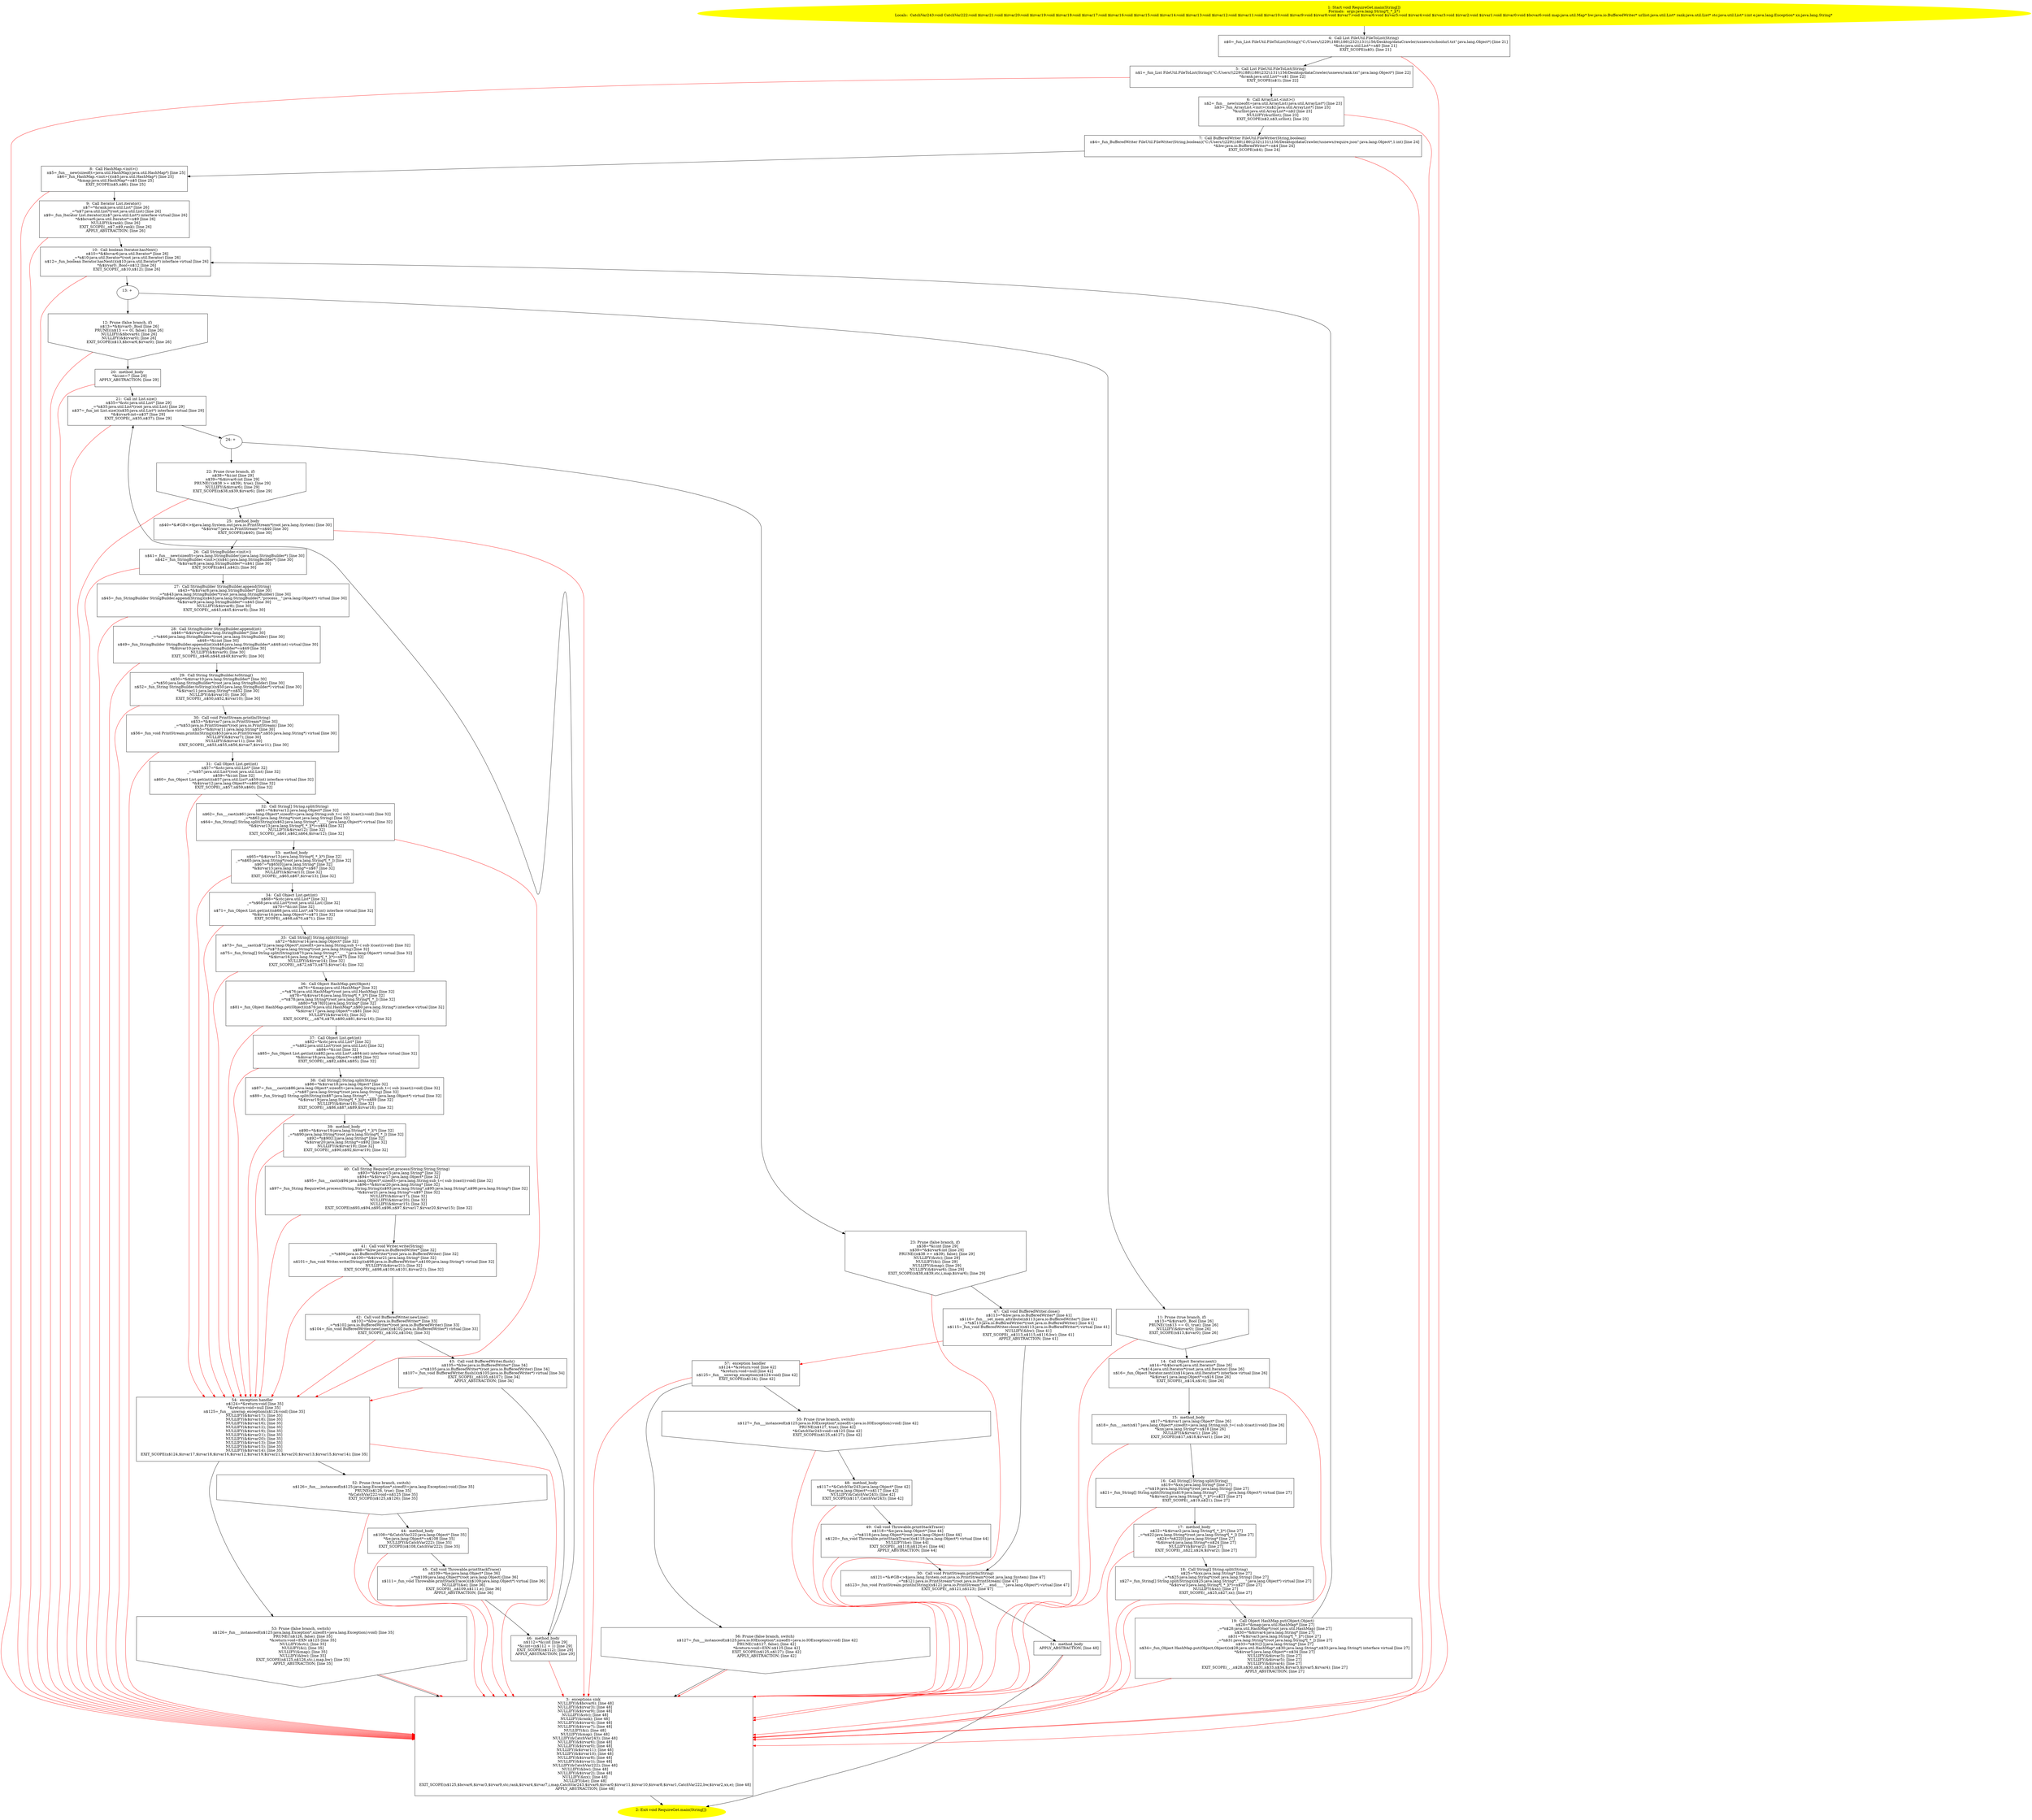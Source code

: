 /* @generated */
digraph cfg {
"com.dulishuo.usnews.RequireGet.main(java.lang.String[]):void.b03a82e161d31215aa3455e57234eed6_1" [label="1: Start void RequireGet.main(String[])\nFormals:  args:java.lang.String*[_*_](*)\nLocals:  CatchVar243:void CatchVar222:void $irvar21:void $irvar20:void $irvar19:void $irvar18:void $irvar17:void $irvar16:void $irvar15:void $irvar14:void $irvar13:void $irvar12:void $irvar11:void $irvar10:void $irvar9:void $irvar8:void $irvar7:void $irvar6:void $irvar5:void $irvar4:void $irvar3:void $irvar2:void $irvar1:void $irvar0:void $bcvar6:void map:java.util.Map* bw:java.io.BufferedWriter* urllist:java.util.List* rank:java.util.List* stc:java.util.List* i:int e:java.lang.Exception* xx:java.lang.String* \n  " color=yellow style=filled]
	

	 "com.dulishuo.usnews.RequireGet.main(java.lang.String[]):void.b03a82e161d31215aa3455e57234eed6_1" -> "com.dulishuo.usnews.RequireGet.main(java.lang.String[]):void.b03a82e161d31215aa3455e57234eed6_4" ;
"com.dulishuo.usnews.RequireGet.main(java.lang.String[]):void.b03a82e161d31215aa3455e57234eed6_2" [label="2: Exit void RequireGet.main(String[]) \n  " color=yellow style=filled]
	

"com.dulishuo.usnews.RequireGet.main(java.lang.String[]):void.b03a82e161d31215aa3455e57234eed6_3" [label="3:  exceptions sink \n   NULLIFY(&$bcvar6); [line 48]\n  NULLIFY(&$irvar3); [line 48]\n  NULLIFY(&$irvar9); [line 48]\n  NULLIFY(&stc); [line 48]\n  NULLIFY(&rank); [line 48]\n  NULLIFY(&$irvar4); [line 48]\n  NULLIFY(&$irvar7); [line 48]\n  NULLIFY(&i); [line 48]\n  NULLIFY(&map); [line 48]\n  NULLIFY(&CatchVar243); [line 48]\n  NULLIFY(&$irvar6); [line 48]\n  NULLIFY(&$irvar0); [line 48]\n  NULLIFY(&$irvar11); [line 48]\n  NULLIFY(&$irvar10); [line 48]\n  NULLIFY(&$irvar8); [line 48]\n  NULLIFY(&$irvar1); [line 48]\n  NULLIFY(&CatchVar222); [line 48]\n  NULLIFY(&bw); [line 48]\n  NULLIFY(&$irvar2); [line 48]\n  NULLIFY(&xx); [line 48]\n  NULLIFY(&e); [line 48]\n  EXIT_SCOPE(n$125,$bcvar6,$irvar3,$irvar9,stc,rank,$irvar4,$irvar7,i,map,CatchVar243,$irvar6,$irvar0,$irvar11,$irvar10,$irvar8,$irvar1,CatchVar222,bw,$irvar2,xx,e); [line 48]\n  APPLY_ABSTRACTION; [line 48]\n " shape="box"]
	

	 "com.dulishuo.usnews.RequireGet.main(java.lang.String[]):void.b03a82e161d31215aa3455e57234eed6_3" -> "com.dulishuo.usnews.RequireGet.main(java.lang.String[]):void.b03a82e161d31215aa3455e57234eed6_2" ;
"com.dulishuo.usnews.RequireGet.main(java.lang.String[]):void.b03a82e161d31215aa3455e57234eed6_4" [label="4:  Call List FileUtil.FileToList(String) \n   n$0=_fun_List FileUtil.FileToList(String)(\"C:/Users/\\\\229\\\\188\\\\186\\\\232\\\\131\\\\156/Desktop/dataCrawler/usnews/schoolurl.txt\":java.lang.Object*) [line 21]\n  *&stc:java.util.List*=n$0 [line 21]\n  EXIT_SCOPE(n$0); [line 21]\n " shape="box"]
	

	 "com.dulishuo.usnews.RequireGet.main(java.lang.String[]):void.b03a82e161d31215aa3455e57234eed6_4" -> "com.dulishuo.usnews.RequireGet.main(java.lang.String[]):void.b03a82e161d31215aa3455e57234eed6_5" ;
	 "com.dulishuo.usnews.RequireGet.main(java.lang.String[]):void.b03a82e161d31215aa3455e57234eed6_4" -> "com.dulishuo.usnews.RequireGet.main(java.lang.String[]):void.b03a82e161d31215aa3455e57234eed6_3" [color="red" ];
"com.dulishuo.usnews.RequireGet.main(java.lang.String[]):void.b03a82e161d31215aa3455e57234eed6_5" [label="5:  Call List FileUtil.FileToList(String) \n   n$1=_fun_List FileUtil.FileToList(String)(\"C:/Users/\\\\229\\\\188\\\\186\\\\232\\\\131\\\\156/Desktop/dataCrawler/usnews/rank.txt\":java.lang.Object*) [line 22]\n  *&rank:java.util.List*=n$1 [line 22]\n  EXIT_SCOPE(n$1); [line 22]\n " shape="box"]
	

	 "com.dulishuo.usnews.RequireGet.main(java.lang.String[]):void.b03a82e161d31215aa3455e57234eed6_5" -> "com.dulishuo.usnews.RequireGet.main(java.lang.String[]):void.b03a82e161d31215aa3455e57234eed6_6" ;
	 "com.dulishuo.usnews.RequireGet.main(java.lang.String[]):void.b03a82e161d31215aa3455e57234eed6_5" -> "com.dulishuo.usnews.RequireGet.main(java.lang.String[]):void.b03a82e161d31215aa3455e57234eed6_3" [color="red" ];
"com.dulishuo.usnews.RequireGet.main(java.lang.String[]):void.b03a82e161d31215aa3455e57234eed6_6" [label="6:  Call ArrayList.<init>() \n   n$2=_fun___new(sizeof(t=java.util.ArrayList):java.util.ArrayList*) [line 23]\n  n$3=_fun_ArrayList.<init>()(n$2:java.util.ArrayList*) [line 23]\n  *&urllist:java.util.ArrayList*=n$2 [line 23]\n  NULLIFY(&urllist); [line 23]\n  EXIT_SCOPE(n$2,n$3,urllist); [line 23]\n " shape="box"]
	

	 "com.dulishuo.usnews.RequireGet.main(java.lang.String[]):void.b03a82e161d31215aa3455e57234eed6_6" -> "com.dulishuo.usnews.RequireGet.main(java.lang.String[]):void.b03a82e161d31215aa3455e57234eed6_7" ;
	 "com.dulishuo.usnews.RequireGet.main(java.lang.String[]):void.b03a82e161d31215aa3455e57234eed6_6" -> "com.dulishuo.usnews.RequireGet.main(java.lang.String[]):void.b03a82e161d31215aa3455e57234eed6_3" [color="red" ];
"com.dulishuo.usnews.RequireGet.main(java.lang.String[]):void.b03a82e161d31215aa3455e57234eed6_7" [label="7:  Call BufferedWriter FileUtil.FileWriter(String,boolean) \n   n$4=_fun_BufferedWriter FileUtil.FileWriter(String,boolean)(\"C:/Users/\\\\229\\\\188\\\\186\\\\232\\\\131\\\\156/Desktop/dataCrawler/usnews/require.json\":java.lang.Object*,1:int) [line 24]\n  *&bw:java.io.BufferedWriter*=n$4 [line 24]\n  EXIT_SCOPE(n$4); [line 24]\n " shape="box"]
	

	 "com.dulishuo.usnews.RequireGet.main(java.lang.String[]):void.b03a82e161d31215aa3455e57234eed6_7" -> "com.dulishuo.usnews.RequireGet.main(java.lang.String[]):void.b03a82e161d31215aa3455e57234eed6_8" ;
	 "com.dulishuo.usnews.RequireGet.main(java.lang.String[]):void.b03a82e161d31215aa3455e57234eed6_7" -> "com.dulishuo.usnews.RequireGet.main(java.lang.String[]):void.b03a82e161d31215aa3455e57234eed6_3" [color="red" ];
"com.dulishuo.usnews.RequireGet.main(java.lang.String[]):void.b03a82e161d31215aa3455e57234eed6_8" [label="8:  Call HashMap.<init>() \n   n$5=_fun___new(sizeof(t=java.util.HashMap):java.util.HashMap*) [line 25]\n  n$6=_fun_HashMap.<init>()(n$5:java.util.HashMap*) [line 25]\n  *&map:java.util.HashMap*=n$5 [line 25]\n  EXIT_SCOPE(n$5,n$6); [line 25]\n " shape="box"]
	

	 "com.dulishuo.usnews.RequireGet.main(java.lang.String[]):void.b03a82e161d31215aa3455e57234eed6_8" -> "com.dulishuo.usnews.RequireGet.main(java.lang.String[]):void.b03a82e161d31215aa3455e57234eed6_9" ;
	 "com.dulishuo.usnews.RequireGet.main(java.lang.String[]):void.b03a82e161d31215aa3455e57234eed6_8" -> "com.dulishuo.usnews.RequireGet.main(java.lang.String[]):void.b03a82e161d31215aa3455e57234eed6_3" [color="red" ];
"com.dulishuo.usnews.RequireGet.main(java.lang.String[]):void.b03a82e161d31215aa3455e57234eed6_9" [label="9:  Call Iterator List.iterator() \n   n$7=*&rank:java.util.List* [line 26]\n  _=*n$7:java.util.List*(root java.util.List) [line 26]\n  n$9=_fun_Iterator List.iterator()(n$7:java.util.List*) interface virtual [line 26]\n  *&$bcvar6:java.util.Iterator*=n$9 [line 26]\n  NULLIFY(&rank); [line 26]\n  EXIT_SCOPE(_,n$7,n$9,rank); [line 26]\n  APPLY_ABSTRACTION; [line 26]\n " shape="box"]
	

	 "com.dulishuo.usnews.RequireGet.main(java.lang.String[]):void.b03a82e161d31215aa3455e57234eed6_9" -> "com.dulishuo.usnews.RequireGet.main(java.lang.String[]):void.b03a82e161d31215aa3455e57234eed6_10" ;
	 "com.dulishuo.usnews.RequireGet.main(java.lang.String[]):void.b03a82e161d31215aa3455e57234eed6_9" -> "com.dulishuo.usnews.RequireGet.main(java.lang.String[]):void.b03a82e161d31215aa3455e57234eed6_3" [color="red" ];
"com.dulishuo.usnews.RequireGet.main(java.lang.String[]):void.b03a82e161d31215aa3455e57234eed6_10" [label="10:  Call boolean Iterator.hasNext() \n   n$10=*&$bcvar6:java.util.Iterator* [line 26]\n  _=*n$10:java.util.Iterator*(root java.util.Iterator) [line 26]\n  n$12=_fun_boolean Iterator.hasNext()(n$10:java.util.Iterator*) interface virtual [line 26]\n  *&$irvar0:_Bool=n$12 [line 26]\n  EXIT_SCOPE(_,n$10,n$12); [line 26]\n " shape="box"]
	

	 "com.dulishuo.usnews.RequireGet.main(java.lang.String[]):void.b03a82e161d31215aa3455e57234eed6_10" -> "com.dulishuo.usnews.RequireGet.main(java.lang.String[]):void.b03a82e161d31215aa3455e57234eed6_13" ;
	 "com.dulishuo.usnews.RequireGet.main(java.lang.String[]):void.b03a82e161d31215aa3455e57234eed6_10" -> "com.dulishuo.usnews.RequireGet.main(java.lang.String[]):void.b03a82e161d31215aa3455e57234eed6_3" [color="red" ];
"com.dulishuo.usnews.RequireGet.main(java.lang.String[]):void.b03a82e161d31215aa3455e57234eed6_11" [label="11: Prune (true branch, if) \n   n$13=*&$irvar0:_Bool [line 26]\n  PRUNE(!(n$13 == 0), true); [line 26]\n  NULLIFY(&$irvar0); [line 26]\n  EXIT_SCOPE(n$13,$irvar0); [line 26]\n " shape="invhouse"]
	

	 "com.dulishuo.usnews.RequireGet.main(java.lang.String[]):void.b03a82e161d31215aa3455e57234eed6_11" -> "com.dulishuo.usnews.RequireGet.main(java.lang.String[]):void.b03a82e161d31215aa3455e57234eed6_14" ;
	 "com.dulishuo.usnews.RequireGet.main(java.lang.String[]):void.b03a82e161d31215aa3455e57234eed6_11" -> "com.dulishuo.usnews.RequireGet.main(java.lang.String[]):void.b03a82e161d31215aa3455e57234eed6_3" [color="red" ];
"com.dulishuo.usnews.RequireGet.main(java.lang.String[]):void.b03a82e161d31215aa3455e57234eed6_12" [label="12: Prune (false branch, if) \n   n$13=*&$irvar0:_Bool [line 26]\n  PRUNE((n$13 == 0), false); [line 26]\n  NULLIFY(&$bcvar6); [line 26]\n  NULLIFY(&$irvar0); [line 26]\n  EXIT_SCOPE(n$13,$bcvar6,$irvar0); [line 26]\n " shape="invhouse"]
	

	 "com.dulishuo.usnews.RequireGet.main(java.lang.String[]):void.b03a82e161d31215aa3455e57234eed6_12" -> "com.dulishuo.usnews.RequireGet.main(java.lang.String[]):void.b03a82e161d31215aa3455e57234eed6_20" ;
	 "com.dulishuo.usnews.RequireGet.main(java.lang.String[]):void.b03a82e161d31215aa3455e57234eed6_12" -> "com.dulishuo.usnews.RequireGet.main(java.lang.String[]):void.b03a82e161d31215aa3455e57234eed6_3" [color="red" ];
"com.dulishuo.usnews.RequireGet.main(java.lang.String[]):void.b03a82e161d31215aa3455e57234eed6_13" [label="13: + \n  " ]
	

	 "com.dulishuo.usnews.RequireGet.main(java.lang.String[]):void.b03a82e161d31215aa3455e57234eed6_13" -> "com.dulishuo.usnews.RequireGet.main(java.lang.String[]):void.b03a82e161d31215aa3455e57234eed6_11" ;
	 "com.dulishuo.usnews.RequireGet.main(java.lang.String[]):void.b03a82e161d31215aa3455e57234eed6_13" -> "com.dulishuo.usnews.RequireGet.main(java.lang.String[]):void.b03a82e161d31215aa3455e57234eed6_12" ;
"com.dulishuo.usnews.RequireGet.main(java.lang.String[]):void.b03a82e161d31215aa3455e57234eed6_14" [label="14:  Call Object Iterator.next() \n   n$14=*&$bcvar6:java.util.Iterator* [line 26]\n  _=*n$14:java.util.Iterator*(root java.util.Iterator) [line 26]\n  n$16=_fun_Object Iterator.next()(n$14:java.util.Iterator*) interface virtual [line 26]\n  *&$irvar1:java.lang.Object*=n$16 [line 26]\n  EXIT_SCOPE(_,n$14,n$16); [line 26]\n " shape="box"]
	

	 "com.dulishuo.usnews.RequireGet.main(java.lang.String[]):void.b03a82e161d31215aa3455e57234eed6_14" -> "com.dulishuo.usnews.RequireGet.main(java.lang.String[]):void.b03a82e161d31215aa3455e57234eed6_15" ;
	 "com.dulishuo.usnews.RequireGet.main(java.lang.String[]):void.b03a82e161d31215aa3455e57234eed6_14" -> "com.dulishuo.usnews.RequireGet.main(java.lang.String[]):void.b03a82e161d31215aa3455e57234eed6_3" [color="red" ];
"com.dulishuo.usnews.RequireGet.main(java.lang.String[]):void.b03a82e161d31215aa3455e57234eed6_15" [label="15:  method_body \n   n$17=*&$irvar1:java.lang.Object* [line 26]\n  n$18=_fun___cast(n$17:java.lang.Object*,sizeof(t=java.lang.String;sub_t=( sub )(cast)):void) [line 26]\n  *&xx:java.lang.String*=n$18 [line 26]\n  NULLIFY(&$irvar1); [line 26]\n  EXIT_SCOPE(n$17,n$18,$irvar1); [line 26]\n " shape="box"]
	

	 "com.dulishuo.usnews.RequireGet.main(java.lang.String[]):void.b03a82e161d31215aa3455e57234eed6_15" -> "com.dulishuo.usnews.RequireGet.main(java.lang.String[]):void.b03a82e161d31215aa3455e57234eed6_16" ;
	 "com.dulishuo.usnews.RequireGet.main(java.lang.String[]):void.b03a82e161d31215aa3455e57234eed6_15" -> "com.dulishuo.usnews.RequireGet.main(java.lang.String[]):void.b03a82e161d31215aa3455e57234eed6_3" [color="red" ];
"com.dulishuo.usnews.RequireGet.main(java.lang.String[]):void.b03a82e161d31215aa3455e57234eed6_16" [label="16:  Call String[] String.split(String) \n   n$19=*&xx:java.lang.String* [line 27]\n  _=*n$19:java.lang.String*(root java.lang.String) [line 27]\n  n$21=_fun_String[] String.split(String)(n$19:java.lang.String*,\"____\":java.lang.Object*) virtual [line 27]\n  *&$irvar2:java.lang.String*[_*_](*)=n$21 [line 27]\n  EXIT_SCOPE(_,n$19,n$21); [line 27]\n " shape="box"]
	

	 "com.dulishuo.usnews.RequireGet.main(java.lang.String[]):void.b03a82e161d31215aa3455e57234eed6_16" -> "com.dulishuo.usnews.RequireGet.main(java.lang.String[]):void.b03a82e161d31215aa3455e57234eed6_17" ;
	 "com.dulishuo.usnews.RequireGet.main(java.lang.String[]):void.b03a82e161d31215aa3455e57234eed6_16" -> "com.dulishuo.usnews.RequireGet.main(java.lang.String[]):void.b03a82e161d31215aa3455e57234eed6_3" [color="red" ];
"com.dulishuo.usnews.RequireGet.main(java.lang.String[]):void.b03a82e161d31215aa3455e57234eed6_17" [label="17:  method_body \n   n$22=*&$irvar2:java.lang.String*[_*_](*) [line 27]\n  _=*n$22:java.lang.String*(root java.lang.String*[_*_]) [line 27]\n  n$24=*n$22[0]:java.lang.String* [line 27]\n  *&$irvar4:java.lang.String*=n$24 [line 27]\n  NULLIFY(&$irvar2); [line 27]\n  EXIT_SCOPE(_,n$22,n$24,$irvar2); [line 27]\n " shape="box"]
	

	 "com.dulishuo.usnews.RequireGet.main(java.lang.String[]):void.b03a82e161d31215aa3455e57234eed6_17" -> "com.dulishuo.usnews.RequireGet.main(java.lang.String[]):void.b03a82e161d31215aa3455e57234eed6_18" ;
	 "com.dulishuo.usnews.RequireGet.main(java.lang.String[]):void.b03a82e161d31215aa3455e57234eed6_17" -> "com.dulishuo.usnews.RequireGet.main(java.lang.String[]):void.b03a82e161d31215aa3455e57234eed6_3" [color="red" ];
"com.dulishuo.usnews.RequireGet.main(java.lang.String[]):void.b03a82e161d31215aa3455e57234eed6_18" [label="18:  Call String[] String.split(String) \n   n$25=*&xx:java.lang.String* [line 27]\n  _=*n$25:java.lang.String*(root java.lang.String) [line 27]\n  n$27=_fun_String[] String.split(String)(n$25:java.lang.String*,\"____\":java.lang.Object*) virtual [line 27]\n  *&$irvar3:java.lang.String*[_*_](*)=n$27 [line 27]\n  NULLIFY(&xx); [line 27]\n  EXIT_SCOPE(_,n$25,n$27,xx); [line 27]\n " shape="box"]
	

	 "com.dulishuo.usnews.RequireGet.main(java.lang.String[]):void.b03a82e161d31215aa3455e57234eed6_18" -> "com.dulishuo.usnews.RequireGet.main(java.lang.String[]):void.b03a82e161d31215aa3455e57234eed6_19" ;
	 "com.dulishuo.usnews.RequireGet.main(java.lang.String[]):void.b03a82e161d31215aa3455e57234eed6_18" -> "com.dulishuo.usnews.RequireGet.main(java.lang.String[]):void.b03a82e161d31215aa3455e57234eed6_3" [color="red" ];
"com.dulishuo.usnews.RequireGet.main(java.lang.String[]):void.b03a82e161d31215aa3455e57234eed6_19" [label="19:  Call Object HashMap.put(Object,Object) \n   n$28=*&map:java.util.HashMap* [line 27]\n  _=*n$28:java.util.HashMap*(root java.util.HashMap) [line 27]\n  n$30=*&$irvar4:java.lang.String* [line 27]\n  n$31=*&$irvar3:java.lang.String*[_*_](*) [line 27]\n  _=*n$31:java.lang.String*(root java.lang.String*[_*_]) [line 27]\n  n$33=*n$31[1]:java.lang.String* [line 27]\n  n$34=_fun_Object HashMap.put(Object,Object)(n$28:java.util.HashMap*,n$30:java.lang.String*,n$33:java.lang.String*) interface virtual [line 27]\n  *&$irvar5:java.lang.Object*=n$34 [line 27]\n  NULLIFY(&$irvar3); [line 27]\n  NULLIFY(&$irvar5); [line 27]\n  NULLIFY(&$irvar4); [line 27]\n  EXIT_SCOPE(_,_,n$28,n$30,n$31,n$33,n$34,$irvar3,$irvar5,$irvar4); [line 27]\n  APPLY_ABSTRACTION; [line 27]\n " shape="box"]
	

	 "com.dulishuo.usnews.RequireGet.main(java.lang.String[]):void.b03a82e161d31215aa3455e57234eed6_19" -> "com.dulishuo.usnews.RequireGet.main(java.lang.String[]):void.b03a82e161d31215aa3455e57234eed6_10" ;
	 "com.dulishuo.usnews.RequireGet.main(java.lang.String[]):void.b03a82e161d31215aa3455e57234eed6_19" -> "com.dulishuo.usnews.RequireGet.main(java.lang.String[]):void.b03a82e161d31215aa3455e57234eed6_3" [color="red" ];
"com.dulishuo.usnews.RequireGet.main(java.lang.String[]):void.b03a82e161d31215aa3455e57234eed6_20" [label="20:  method_body \n   *&i:int=7 [line 29]\n  APPLY_ABSTRACTION; [line 29]\n " shape="box"]
	

	 "com.dulishuo.usnews.RequireGet.main(java.lang.String[]):void.b03a82e161d31215aa3455e57234eed6_20" -> "com.dulishuo.usnews.RequireGet.main(java.lang.String[]):void.b03a82e161d31215aa3455e57234eed6_21" ;
	 "com.dulishuo.usnews.RequireGet.main(java.lang.String[]):void.b03a82e161d31215aa3455e57234eed6_20" -> "com.dulishuo.usnews.RequireGet.main(java.lang.String[]):void.b03a82e161d31215aa3455e57234eed6_3" [color="red" ];
"com.dulishuo.usnews.RequireGet.main(java.lang.String[]):void.b03a82e161d31215aa3455e57234eed6_21" [label="21:  Call int List.size() \n   n$35=*&stc:java.util.List* [line 29]\n  _=*n$35:java.util.List*(root java.util.List) [line 29]\n  n$37=_fun_int List.size()(n$35:java.util.List*) interface virtual [line 29]\n  *&$irvar6:int=n$37 [line 29]\n  EXIT_SCOPE(_,n$35,n$37); [line 29]\n " shape="box"]
	

	 "com.dulishuo.usnews.RequireGet.main(java.lang.String[]):void.b03a82e161d31215aa3455e57234eed6_21" -> "com.dulishuo.usnews.RequireGet.main(java.lang.String[]):void.b03a82e161d31215aa3455e57234eed6_24" ;
	 "com.dulishuo.usnews.RequireGet.main(java.lang.String[]):void.b03a82e161d31215aa3455e57234eed6_21" -> "com.dulishuo.usnews.RequireGet.main(java.lang.String[]):void.b03a82e161d31215aa3455e57234eed6_3" [color="red" ];
"com.dulishuo.usnews.RequireGet.main(java.lang.String[]):void.b03a82e161d31215aa3455e57234eed6_22" [label="22: Prune (true branch, if) \n   n$38=*&i:int [line 29]\n  n$39=*&$irvar6:int [line 29]\n  PRUNE(!(n$38 >= n$39), true); [line 29]\n  NULLIFY(&$irvar6); [line 29]\n  EXIT_SCOPE(n$38,n$39,$irvar6); [line 29]\n " shape="invhouse"]
	

	 "com.dulishuo.usnews.RequireGet.main(java.lang.String[]):void.b03a82e161d31215aa3455e57234eed6_22" -> "com.dulishuo.usnews.RequireGet.main(java.lang.String[]):void.b03a82e161d31215aa3455e57234eed6_25" ;
	 "com.dulishuo.usnews.RequireGet.main(java.lang.String[]):void.b03a82e161d31215aa3455e57234eed6_22" -> "com.dulishuo.usnews.RequireGet.main(java.lang.String[]):void.b03a82e161d31215aa3455e57234eed6_3" [color="red" ];
"com.dulishuo.usnews.RequireGet.main(java.lang.String[]):void.b03a82e161d31215aa3455e57234eed6_23" [label="23: Prune (false branch, if) \n   n$38=*&i:int [line 29]\n  n$39=*&$irvar6:int [line 29]\n  PRUNE((n$38 >= n$39), false); [line 29]\n  NULLIFY(&stc); [line 29]\n  NULLIFY(&i); [line 29]\n  NULLIFY(&map); [line 29]\n  NULLIFY(&$irvar6); [line 29]\n  EXIT_SCOPE(n$38,n$39,stc,i,map,$irvar6); [line 29]\n " shape="invhouse"]
	

	 "com.dulishuo.usnews.RequireGet.main(java.lang.String[]):void.b03a82e161d31215aa3455e57234eed6_23" -> "com.dulishuo.usnews.RequireGet.main(java.lang.String[]):void.b03a82e161d31215aa3455e57234eed6_47" ;
	 "com.dulishuo.usnews.RequireGet.main(java.lang.String[]):void.b03a82e161d31215aa3455e57234eed6_23" -> "com.dulishuo.usnews.RequireGet.main(java.lang.String[]):void.b03a82e161d31215aa3455e57234eed6_3" [color="red" ];
"com.dulishuo.usnews.RequireGet.main(java.lang.String[]):void.b03a82e161d31215aa3455e57234eed6_24" [label="24: + \n  " ]
	

	 "com.dulishuo.usnews.RequireGet.main(java.lang.String[]):void.b03a82e161d31215aa3455e57234eed6_24" -> "com.dulishuo.usnews.RequireGet.main(java.lang.String[]):void.b03a82e161d31215aa3455e57234eed6_22" ;
	 "com.dulishuo.usnews.RequireGet.main(java.lang.String[]):void.b03a82e161d31215aa3455e57234eed6_24" -> "com.dulishuo.usnews.RequireGet.main(java.lang.String[]):void.b03a82e161d31215aa3455e57234eed6_23" ;
"com.dulishuo.usnews.RequireGet.main(java.lang.String[]):void.b03a82e161d31215aa3455e57234eed6_25" [label="25:  method_body \n   n$40=*&#GB<>$java.lang.System.out:java.io.PrintStream*(root java.lang.System) [line 30]\n  *&$irvar7:java.io.PrintStream*=n$40 [line 30]\n  EXIT_SCOPE(n$40); [line 30]\n " shape="box"]
	

	 "com.dulishuo.usnews.RequireGet.main(java.lang.String[]):void.b03a82e161d31215aa3455e57234eed6_25" -> "com.dulishuo.usnews.RequireGet.main(java.lang.String[]):void.b03a82e161d31215aa3455e57234eed6_26" ;
	 "com.dulishuo.usnews.RequireGet.main(java.lang.String[]):void.b03a82e161d31215aa3455e57234eed6_25" -> "com.dulishuo.usnews.RequireGet.main(java.lang.String[]):void.b03a82e161d31215aa3455e57234eed6_3" [color="red" ];
"com.dulishuo.usnews.RequireGet.main(java.lang.String[]):void.b03a82e161d31215aa3455e57234eed6_26" [label="26:  Call StringBuilder.<init>() \n   n$41=_fun___new(sizeof(t=java.lang.StringBuilder):java.lang.StringBuilder*) [line 30]\n  n$42=_fun_StringBuilder.<init>()(n$41:java.lang.StringBuilder*) [line 30]\n  *&$irvar8:java.lang.StringBuilder*=n$41 [line 30]\n  EXIT_SCOPE(n$41,n$42); [line 30]\n " shape="box"]
	

	 "com.dulishuo.usnews.RequireGet.main(java.lang.String[]):void.b03a82e161d31215aa3455e57234eed6_26" -> "com.dulishuo.usnews.RequireGet.main(java.lang.String[]):void.b03a82e161d31215aa3455e57234eed6_27" ;
	 "com.dulishuo.usnews.RequireGet.main(java.lang.String[]):void.b03a82e161d31215aa3455e57234eed6_26" -> "com.dulishuo.usnews.RequireGet.main(java.lang.String[]):void.b03a82e161d31215aa3455e57234eed6_3" [color="red" ];
"com.dulishuo.usnews.RequireGet.main(java.lang.String[]):void.b03a82e161d31215aa3455e57234eed6_27" [label="27:  Call StringBuilder StringBuilder.append(String) \n   n$43=*&$irvar8:java.lang.StringBuilder* [line 30]\n  _=*n$43:java.lang.StringBuilder*(root java.lang.StringBuilder) [line 30]\n  n$45=_fun_StringBuilder StringBuilder.append(String)(n$43:java.lang.StringBuilder*,\"process__\":java.lang.Object*) virtual [line 30]\n  *&$irvar9:java.lang.StringBuilder*=n$45 [line 30]\n  NULLIFY(&$irvar8); [line 30]\n  EXIT_SCOPE(_,n$43,n$45,$irvar8); [line 30]\n " shape="box"]
	

	 "com.dulishuo.usnews.RequireGet.main(java.lang.String[]):void.b03a82e161d31215aa3455e57234eed6_27" -> "com.dulishuo.usnews.RequireGet.main(java.lang.String[]):void.b03a82e161d31215aa3455e57234eed6_28" ;
	 "com.dulishuo.usnews.RequireGet.main(java.lang.String[]):void.b03a82e161d31215aa3455e57234eed6_27" -> "com.dulishuo.usnews.RequireGet.main(java.lang.String[]):void.b03a82e161d31215aa3455e57234eed6_3" [color="red" ];
"com.dulishuo.usnews.RequireGet.main(java.lang.String[]):void.b03a82e161d31215aa3455e57234eed6_28" [label="28:  Call StringBuilder StringBuilder.append(int) \n   n$46=*&$irvar9:java.lang.StringBuilder* [line 30]\n  _=*n$46:java.lang.StringBuilder*(root java.lang.StringBuilder) [line 30]\n  n$48=*&i:int [line 30]\n  n$49=_fun_StringBuilder StringBuilder.append(int)(n$46:java.lang.StringBuilder*,n$48:int) virtual [line 30]\n  *&$irvar10:java.lang.StringBuilder*=n$49 [line 30]\n  NULLIFY(&$irvar9); [line 30]\n  EXIT_SCOPE(_,n$46,n$48,n$49,$irvar9); [line 30]\n " shape="box"]
	

	 "com.dulishuo.usnews.RequireGet.main(java.lang.String[]):void.b03a82e161d31215aa3455e57234eed6_28" -> "com.dulishuo.usnews.RequireGet.main(java.lang.String[]):void.b03a82e161d31215aa3455e57234eed6_29" ;
	 "com.dulishuo.usnews.RequireGet.main(java.lang.String[]):void.b03a82e161d31215aa3455e57234eed6_28" -> "com.dulishuo.usnews.RequireGet.main(java.lang.String[]):void.b03a82e161d31215aa3455e57234eed6_3" [color="red" ];
"com.dulishuo.usnews.RequireGet.main(java.lang.String[]):void.b03a82e161d31215aa3455e57234eed6_29" [label="29:  Call String StringBuilder.toString() \n   n$50=*&$irvar10:java.lang.StringBuilder* [line 30]\n  _=*n$50:java.lang.StringBuilder*(root java.lang.StringBuilder) [line 30]\n  n$52=_fun_String StringBuilder.toString()(n$50:java.lang.StringBuilder*) virtual [line 30]\n  *&$irvar11:java.lang.String*=n$52 [line 30]\n  NULLIFY(&$irvar10); [line 30]\n  EXIT_SCOPE(_,n$50,n$52,$irvar10); [line 30]\n " shape="box"]
	

	 "com.dulishuo.usnews.RequireGet.main(java.lang.String[]):void.b03a82e161d31215aa3455e57234eed6_29" -> "com.dulishuo.usnews.RequireGet.main(java.lang.String[]):void.b03a82e161d31215aa3455e57234eed6_30" ;
	 "com.dulishuo.usnews.RequireGet.main(java.lang.String[]):void.b03a82e161d31215aa3455e57234eed6_29" -> "com.dulishuo.usnews.RequireGet.main(java.lang.String[]):void.b03a82e161d31215aa3455e57234eed6_3" [color="red" ];
"com.dulishuo.usnews.RequireGet.main(java.lang.String[]):void.b03a82e161d31215aa3455e57234eed6_30" [label="30:  Call void PrintStream.println(String) \n   n$53=*&$irvar7:java.io.PrintStream* [line 30]\n  _=*n$53:java.io.PrintStream*(root java.io.PrintStream) [line 30]\n  n$55=*&$irvar11:java.lang.String* [line 30]\n  n$56=_fun_void PrintStream.println(String)(n$53:java.io.PrintStream*,n$55:java.lang.String*) virtual [line 30]\n  NULLIFY(&$irvar7); [line 30]\n  NULLIFY(&$irvar11); [line 30]\n  EXIT_SCOPE(_,n$53,n$55,n$56,$irvar7,$irvar11); [line 30]\n " shape="box"]
	

	 "com.dulishuo.usnews.RequireGet.main(java.lang.String[]):void.b03a82e161d31215aa3455e57234eed6_30" -> "com.dulishuo.usnews.RequireGet.main(java.lang.String[]):void.b03a82e161d31215aa3455e57234eed6_31" ;
	 "com.dulishuo.usnews.RequireGet.main(java.lang.String[]):void.b03a82e161d31215aa3455e57234eed6_30" -> "com.dulishuo.usnews.RequireGet.main(java.lang.String[]):void.b03a82e161d31215aa3455e57234eed6_3" [color="red" ];
"com.dulishuo.usnews.RequireGet.main(java.lang.String[]):void.b03a82e161d31215aa3455e57234eed6_31" [label="31:  Call Object List.get(int) \n   n$57=*&stc:java.util.List* [line 32]\n  _=*n$57:java.util.List*(root java.util.List) [line 32]\n  n$59=*&i:int [line 32]\n  n$60=_fun_Object List.get(int)(n$57:java.util.List*,n$59:int) interface virtual [line 32]\n  *&$irvar12:java.lang.Object*=n$60 [line 32]\n  EXIT_SCOPE(_,n$57,n$59,n$60); [line 32]\n " shape="box"]
	

	 "com.dulishuo.usnews.RequireGet.main(java.lang.String[]):void.b03a82e161d31215aa3455e57234eed6_31" -> "com.dulishuo.usnews.RequireGet.main(java.lang.String[]):void.b03a82e161d31215aa3455e57234eed6_32" ;
	 "com.dulishuo.usnews.RequireGet.main(java.lang.String[]):void.b03a82e161d31215aa3455e57234eed6_31" -> "com.dulishuo.usnews.RequireGet.main(java.lang.String[]):void.b03a82e161d31215aa3455e57234eed6_54" [color="red" ];
"com.dulishuo.usnews.RequireGet.main(java.lang.String[]):void.b03a82e161d31215aa3455e57234eed6_32" [label="32:  Call String[] String.split(String) \n   n$61=*&$irvar12:java.lang.Object* [line 32]\n  n$62=_fun___cast(n$61:java.lang.Object*,sizeof(t=java.lang.String;sub_t=( sub )(cast)):void) [line 32]\n  _=*n$62:java.lang.String*(root java.lang.String) [line 32]\n  n$64=_fun_String[] String.split(String)(n$62:java.lang.String*,\"____\":java.lang.Object*) virtual [line 32]\n  *&$irvar13:java.lang.String*[_*_](*)=n$64 [line 32]\n  NULLIFY(&$irvar12); [line 32]\n  EXIT_SCOPE(_,n$61,n$62,n$64,$irvar12); [line 32]\n " shape="box"]
	

	 "com.dulishuo.usnews.RequireGet.main(java.lang.String[]):void.b03a82e161d31215aa3455e57234eed6_32" -> "com.dulishuo.usnews.RequireGet.main(java.lang.String[]):void.b03a82e161d31215aa3455e57234eed6_33" ;
	 "com.dulishuo.usnews.RequireGet.main(java.lang.String[]):void.b03a82e161d31215aa3455e57234eed6_32" -> "com.dulishuo.usnews.RequireGet.main(java.lang.String[]):void.b03a82e161d31215aa3455e57234eed6_54" [color="red" ];
"com.dulishuo.usnews.RequireGet.main(java.lang.String[]):void.b03a82e161d31215aa3455e57234eed6_33" [label="33:  method_body \n   n$65=*&$irvar13:java.lang.String*[_*_](*) [line 32]\n  _=*n$65:java.lang.String*(root java.lang.String*[_*_]) [line 32]\n  n$67=*n$65[0]:java.lang.String* [line 32]\n  *&$irvar15:java.lang.String*=n$67 [line 32]\n  NULLIFY(&$irvar13); [line 32]\n  EXIT_SCOPE(_,n$65,n$67,$irvar13); [line 32]\n " shape="box"]
	

	 "com.dulishuo.usnews.RequireGet.main(java.lang.String[]):void.b03a82e161d31215aa3455e57234eed6_33" -> "com.dulishuo.usnews.RequireGet.main(java.lang.String[]):void.b03a82e161d31215aa3455e57234eed6_34" ;
	 "com.dulishuo.usnews.RequireGet.main(java.lang.String[]):void.b03a82e161d31215aa3455e57234eed6_33" -> "com.dulishuo.usnews.RequireGet.main(java.lang.String[]):void.b03a82e161d31215aa3455e57234eed6_54" [color="red" ];
"com.dulishuo.usnews.RequireGet.main(java.lang.String[]):void.b03a82e161d31215aa3455e57234eed6_34" [label="34:  Call Object List.get(int) \n   n$68=*&stc:java.util.List* [line 32]\n  _=*n$68:java.util.List*(root java.util.List) [line 32]\n  n$70=*&i:int [line 32]\n  n$71=_fun_Object List.get(int)(n$68:java.util.List*,n$70:int) interface virtual [line 32]\n  *&$irvar14:java.lang.Object*=n$71 [line 32]\n  EXIT_SCOPE(_,n$68,n$70,n$71); [line 32]\n " shape="box"]
	

	 "com.dulishuo.usnews.RequireGet.main(java.lang.String[]):void.b03a82e161d31215aa3455e57234eed6_34" -> "com.dulishuo.usnews.RequireGet.main(java.lang.String[]):void.b03a82e161d31215aa3455e57234eed6_35" ;
	 "com.dulishuo.usnews.RequireGet.main(java.lang.String[]):void.b03a82e161d31215aa3455e57234eed6_34" -> "com.dulishuo.usnews.RequireGet.main(java.lang.String[]):void.b03a82e161d31215aa3455e57234eed6_54" [color="red" ];
"com.dulishuo.usnews.RequireGet.main(java.lang.String[]):void.b03a82e161d31215aa3455e57234eed6_35" [label="35:  Call String[] String.split(String) \n   n$72=*&$irvar14:java.lang.Object* [line 32]\n  n$73=_fun___cast(n$72:java.lang.Object*,sizeof(t=java.lang.String;sub_t=( sub )(cast)):void) [line 32]\n  _=*n$73:java.lang.String*(root java.lang.String) [line 32]\n  n$75=_fun_String[] String.split(String)(n$73:java.lang.String*,\"____\":java.lang.Object*) virtual [line 32]\n  *&$irvar16:java.lang.String*[_*_](*)=n$75 [line 32]\n  NULLIFY(&$irvar14); [line 32]\n  EXIT_SCOPE(_,n$72,n$73,n$75,$irvar14); [line 32]\n " shape="box"]
	

	 "com.dulishuo.usnews.RequireGet.main(java.lang.String[]):void.b03a82e161d31215aa3455e57234eed6_35" -> "com.dulishuo.usnews.RequireGet.main(java.lang.String[]):void.b03a82e161d31215aa3455e57234eed6_36" ;
	 "com.dulishuo.usnews.RequireGet.main(java.lang.String[]):void.b03a82e161d31215aa3455e57234eed6_35" -> "com.dulishuo.usnews.RequireGet.main(java.lang.String[]):void.b03a82e161d31215aa3455e57234eed6_54" [color="red" ];
"com.dulishuo.usnews.RequireGet.main(java.lang.String[]):void.b03a82e161d31215aa3455e57234eed6_36" [label="36:  Call Object HashMap.get(Object) \n   n$76=*&map:java.util.HashMap* [line 32]\n  _=*n$76:java.util.HashMap*(root java.util.HashMap) [line 32]\n  n$78=*&$irvar16:java.lang.String*[_*_](*) [line 32]\n  _=*n$78:java.lang.String*(root java.lang.String*[_*_]) [line 32]\n  n$80=*n$78[0]:java.lang.String* [line 32]\n  n$81=_fun_Object HashMap.get(Object)(n$76:java.util.HashMap*,n$80:java.lang.String*) interface virtual [line 32]\n  *&$irvar17:java.lang.Object*=n$81 [line 32]\n  NULLIFY(&$irvar16); [line 32]\n  EXIT_SCOPE(_,_,n$76,n$78,n$80,n$81,$irvar16); [line 32]\n " shape="box"]
	

	 "com.dulishuo.usnews.RequireGet.main(java.lang.String[]):void.b03a82e161d31215aa3455e57234eed6_36" -> "com.dulishuo.usnews.RequireGet.main(java.lang.String[]):void.b03a82e161d31215aa3455e57234eed6_37" ;
	 "com.dulishuo.usnews.RequireGet.main(java.lang.String[]):void.b03a82e161d31215aa3455e57234eed6_36" -> "com.dulishuo.usnews.RequireGet.main(java.lang.String[]):void.b03a82e161d31215aa3455e57234eed6_54" [color="red" ];
"com.dulishuo.usnews.RequireGet.main(java.lang.String[]):void.b03a82e161d31215aa3455e57234eed6_37" [label="37:  Call Object List.get(int) \n   n$82=*&stc:java.util.List* [line 32]\n  _=*n$82:java.util.List*(root java.util.List) [line 32]\n  n$84=*&i:int [line 32]\n  n$85=_fun_Object List.get(int)(n$82:java.util.List*,n$84:int) interface virtual [line 32]\n  *&$irvar18:java.lang.Object*=n$85 [line 32]\n  EXIT_SCOPE(_,n$82,n$84,n$85); [line 32]\n " shape="box"]
	

	 "com.dulishuo.usnews.RequireGet.main(java.lang.String[]):void.b03a82e161d31215aa3455e57234eed6_37" -> "com.dulishuo.usnews.RequireGet.main(java.lang.String[]):void.b03a82e161d31215aa3455e57234eed6_38" ;
	 "com.dulishuo.usnews.RequireGet.main(java.lang.String[]):void.b03a82e161d31215aa3455e57234eed6_37" -> "com.dulishuo.usnews.RequireGet.main(java.lang.String[]):void.b03a82e161d31215aa3455e57234eed6_54" [color="red" ];
"com.dulishuo.usnews.RequireGet.main(java.lang.String[]):void.b03a82e161d31215aa3455e57234eed6_38" [label="38:  Call String[] String.split(String) \n   n$86=*&$irvar18:java.lang.Object* [line 32]\n  n$87=_fun___cast(n$86:java.lang.Object*,sizeof(t=java.lang.String;sub_t=( sub )(cast)):void) [line 32]\n  _=*n$87:java.lang.String*(root java.lang.String) [line 32]\n  n$89=_fun_String[] String.split(String)(n$87:java.lang.String*,\"____\":java.lang.Object*) virtual [line 32]\n  *&$irvar19:java.lang.String*[_*_](*)=n$89 [line 32]\n  NULLIFY(&$irvar18); [line 32]\n  EXIT_SCOPE(_,n$86,n$87,n$89,$irvar18); [line 32]\n " shape="box"]
	

	 "com.dulishuo.usnews.RequireGet.main(java.lang.String[]):void.b03a82e161d31215aa3455e57234eed6_38" -> "com.dulishuo.usnews.RequireGet.main(java.lang.String[]):void.b03a82e161d31215aa3455e57234eed6_39" ;
	 "com.dulishuo.usnews.RequireGet.main(java.lang.String[]):void.b03a82e161d31215aa3455e57234eed6_38" -> "com.dulishuo.usnews.RequireGet.main(java.lang.String[]):void.b03a82e161d31215aa3455e57234eed6_54" [color="red" ];
"com.dulishuo.usnews.RequireGet.main(java.lang.String[]):void.b03a82e161d31215aa3455e57234eed6_39" [label="39:  method_body \n   n$90=*&$irvar19:java.lang.String*[_*_](*) [line 32]\n  _=*n$90:java.lang.String*(root java.lang.String*[_*_]) [line 32]\n  n$92=*n$90[1]:java.lang.String* [line 32]\n  *&$irvar20:java.lang.String*=n$92 [line 32]\n  NULLIFY(&$irvar19); [line 32]\n  EXIT_SCOPE(_,n$90,n$92,$irvar19); [line 32]\n " shape="box"]
	

	 "com.dulishuo.usnews.RequireGet.main(java.lang.String[]):void.b03a82e161d31215aa3455e57234eed6_39" -> "com.dulishuo.usnews.RequireGet.main(java.lang.String[]):void.b03a82e161d31215aa3455e57234eed6_40" ;
	 "com.dulishuo.usnews.RequireGet.main(java.lang.String[]):void.b03a82e161d31215aa3455e57234eed6_39" -> "com.dulishuo.usnews.RequireGet.main(java.lang.String[]):void.b03a82e161d31215aa3455e57234eed6_54" [color="red" ];
"com.dulishuo.usnews.RequireGet.main(java.lang.String[]):void.b03a82e161d31215aa3455e57234eed6_40" [label="40:  Call String RequireGet.process(String,String,String) \n   n$93=*&$irvar15:java.lang.String* [line 32]\n  n$94=*&$irvar17:java.lang.Object* [line 32]\n  n$95=_fun___cast(n$94:java.lang.Object*,sizeof(t=java.lang.String;sub_t=( sub )(cast)):void) [line 32]\n  n$96=*&$irvar20:java.lang.String* [line 32]\n  n$97=_fun_String RequireGet.process(String,String,String)(n$93:java.lang.String*,n$95:java.lang.String*,n$96:java.lang.String*) [line 32]\n  *&$irvar21:java.lang.String*=n$97 [line 32]\n  NULLIFY(&$irvar17); [line 32]\n  NULLIFY(&$irvar20); [line 32]\n  NULLIFY(&$irvar15); [line 32]\n  EXIT_SCOPE(n$93,n$94,n$95,n$96,n$97,$irvar17,$irvar20,$irvar15); [line 32]\n " shape="box"]
	

	 "com.dulishuo.usnews.RequireGet.main(java.lang.String[]):void.b03a82e161d31215aa3455e57234eed6_40" -> "com.dulishuo.usnews.RequireGet.main(java.lang.String[]):void.b03a82e161d31215aa3455e57234eed6_41" ;
	 "com.dulishuo.usnews.RequireGet.main(java.lang.String[]):void.b03a82e161d31215aa3455e57234eed6_40" -> "com.dulishuo.usnews.RequireGet.main(java.lang.String[]):void.b03a82e161d31215aa3455e57234eed6_54" [color="red" ];
"com.dulishuo.usnews.RequireGet.main(java.lang.String[]):void.b03a82e161d31215aa3455e57234eed6_41" [label="41:  Call void Writer.write(String) \n   n$98=*&bw:java.io.BufferedWriter* [line 32]\n  _=*n$98:java.io.BufferedWriter*(root java.io.BufferedWriter) [line 32]\n  n$100=*&$irvar21:java.lang.String* [line 32]\n  n$101=_fun_void Writer.write(String)(n$98:java.io.BufferedWriter*,n$100:java.lang.String*) virtual [line 32]\n  NULLIFY(&$irvar21); [line 32]\n  EXIT_SCOPE(_,n$98,n$100,n$101,$irvar21); [line 32]\n " shape="box"]
	

	 "com.dulishuo.usnews.RequireGet.main(java.lang.String[]):void.b03a82e161d31215aa3455e57234eed6_41" -> "com.dulishuo.usnews.RequireGet.main(java.lang.String[]):void.b03a82e161d31215aa3455e57234eed6_42" ;
	 "com.dulishuo.usnews.RequireGet.main(java.lang.String[]):void.b03a82e161d31215aa3455e57234eed6_41" -> "com.dulishuo.usnews.RequireGet.main(java.lang.String[]):void.b03a82e161d31215aa3455e57234eed6_54" [color="red" ];
"com.dulishuo.usnews.RequireGet.main(java.lang.String[]):void.b03a82e161d31215aa3455e57234eed6_42" [label="42:  Call void BufferedWriter.newLine() \n   n$102=*&bw:java.io.BufferedWriter* [line 33]\n  _=*n$102:java.io.BufferedWriter*(root java.io.BufferedWriter) [line 33]\n  n$104=_fun_void BufferedWriter.newLine()(n$102:java.io.BufferedWriter*) virtual [line 33]\n  EXIT_SCOPE(_,n$102,n$104); [line 33]\n " shape="box"]
	

	 "com.dulishuo.usnews.RequireGet.main(java.lang.String[]):void.b03a82e161d31215aa3455e57234eed6_42" -> "com.dulishuo.usnews.RequireGet.main(java.lang.String[]):void.b03a82e161d31215aa3455e57234eed6_43" ;
	 "com.dulishuo.usnews.RequireGet.main(java.lang.String[]):void.b03a82e161d31215aa3455e57234eed6_42" -> "com.dulishuo.usnews.RequireGet.main(java.lang.String[]):void.b03a82e161d31215aa3455e57234eed6_54" [color="red" ];
"com.dulishuo.usnews.RequireGet.main(java.lang.String[]):void.b03a82e161d31215aa3455e57234eed6_43" [label="43:  Call void BufferedWriter.flush() \n   n$105=*&bw:java.io.BufferedWriter* [line 34]\n  _=*n$105:java.io.BufferedWriter*(root java.io.BufferedWriter) [line 34]\n  n$107=_fun_void BufferedWriter.flush()(n$105:java.io.BufferedWriter*) virtual [line 34]\n  EXIT_SCOPE(_,n$105,n$107); [line 34]\n  APPLY_ABSTRACTION; [line 34]\n " shape="box"]
	

	 "com.dulishuo.usnews.RequireGet.main(java.lang.String[]):void.b03a82e161d31215aa3455e57234eed6_43" -> "com.dulishuo.usnews.RequireGet.main(java.lang.String[]):void.b03a82e161d31215aa3455e57234eed6_46" ;
	 "com.dulishuo.usnews.RequireGet.main(java.lang.String[]):void.b03a82e161d31215aa3455e57234eed6_43" -> "com.dulishuo.usnews.RequireGet.main(java.lang.String[]):void.b03a82e161d31215aa3455e57234eed6_54" [color="red" ];
"com.dulishuo.usnews.RequireGet.main(java.lang.String[]):void.b03a82e161d31215aa3455e57234eed6_44" [label="44:  method_body \n   n$108=*&CatchVar222:java.lang.Object* [line 35]\n  *&e:java.lang.Object*=n$108 [line 35]\n  NULLIFY(&CatchVar222); [line 35]\n  EXIT_SCOPE(n$108,CatchVar222); [line 35]\n " shape="box"]
	

	 "com.dulishuo.usnews.RequireGet.main(java.lang.String[]):void.b03a82e161d31215aa3455e57234eed6_44" -> "com.dulishuo.usnews.RequireGet.main(java.lang.String[]):void.b03a82e161d31215aa3455e57234eed6_45" ;
	 "com.dulishuo.usnews.RequireGet.main(java.lang.String[]):void.b03a82e161d31215aa3455e57234eed6_44" -> "com.dulishuo.usnews.RequireGet.main(java.lang.String[]):void.b03a82e161d31215aa3455e57234eed6_3" [color="red" ];
"com.dulishuo.usnews.RequireGet.main(java.lang.String[]):void.b03a82e161d31215aa3455e57234eed6_45" [label="45:  Call void Throwable.printStackTrace() \n   n$109=*&e:java.lang.Object* [line 36]\n  _=*n$109:java.lang.Object*(root java.lang.Object) [line 36]\n  n$111=_fun_void Throwable.printStackTrace()(n$109:java.lang.Object*) virtual [line 36]\n  NULLIFY(&e); [line 36]\n  EXIT_SCOPE(_,n$109,n$111,e); [line 36]\n  APPLY_ABSTRACTION; [line 36]\n " shape="box"]
	

	 "com.dulishuo.usnews.RequireGet.main(java.lang.String[]):void.b03a82e161d31215aa3455e57234eed6_45" -> "com.dulishuo.usnews.RequireGet.main(java.lang.String[]):void.b03a82e161d31215aa3455e57234eed6_46" ;
	 "com.dulishuo.usnews.RequireGet.main(java.lang.String[]):void.b03a82e161d31215aa3455e57234eed6_45" -> "com.dulishuo.usnews.RequireGet.main(java.lang.String[]):void.b03a82e161d31215aa3455e57234eed6_3" [color="red" ];
"com.dulishuo.usnews.RequireGet.main(java.lang.String[]):void.b03a82e161d31215aa3455e57234eed6_46" [label="46:  method_body \n   n$112=*&i:int [line 29]\n  *&i:int=(n$112 + 1) [line 29]\n  EXIT_SCOPE(n$112); [line 29]\n  APPLY_ABSTRACTION; [line 29]\n " shape="box"]
	

	 "com.dulishuo.usnews.RequireGet.main(java.lang.String[]):void.b03a82e161d31215aa3455e57234eed6_46" -> "com.dulishuo.usnews.RequireGet.main(java.lang.String[]):void.b03a82e161d31215aa3455e57234eed6_21" ;
	 "com.dulishuo.usnews.RequireGet.main(java.lang.String[]):void.b03a82e161d31215aa3455e57234eed6_46" -> "com.dulishuo.usnews.RequireGet.main(java.lang.String[]):void.b03a82e161d31215aa3455e57234eed6_3" [color="red" ];
"com.dulishuo.usnews.RequireGet.main(java.lang.String[]):void.b03a82e161d31215aa3455e57234eed6_47" [label="47:  Call void BufferedWriter.close() \n   n$113=*&bw:java.io.BufferedWriter* [line 41]\n  n$116=_fun___set_mem_attribute(n$113:java.io.BufferedWriter*) [line 41]\n  _=*n$113:java.io.BufferedWriter*(root java.io.BufferedWriter) [line 41]\n  n$115=_fun_void BufferedWriter.close()(n$113:java.io.BufferedWriter*) virtual [line 41]\n  NULLIFY(&bw); [line 41]\n  EXIT_SCOPE(_,n$113,n$115,n$116,bw); [line 41]\n  APPLY_ABSTRACTION; [line 41]\n " shape="box"]
	

	 "com.dulishuo.usnews.RequireGet.main(java.lang.String[]):void.b03a82e161d31215aa3455e57234eed6_47" -> "com.dulishuo.usnews.RequireGet.main(java.lang.String[]):void.b03a82e161d31215aa3455e57234eed6_50" ;
	 "com.dulishuo.usnews.RequireGet.main(java.lang.String[]):void.b03a82e161d31215aa3455e57234eed6_47" -> "com.dulishuo.usnews.RequireGet.main(java.lang.String[]):void.b03a82e161d31215aa3455e57234eed6_57" [color="red" ];
"com.dulishuo.usnews.RequireGet.main(java.lang.String[]):void.b03a82e161d31215aa3455e57234eed6_48" [label="48:  method_body \n   n$117=*&CatchVar243:java.lang.Object* [line 42]\n  *&e:java.lang.Object*=n$117 [line 42]\n  NULLIFY(&CatchVar243); [line 42]\n  EXIT_SCOPE(n$117,CatchVar243); [line 42]\n " shape="box"]
	

	 "com.dulishuo.usnews.RequireGet.main(java.lang.String[]):void.b03a82e161d31215aa3455e57234eed6_48" -> "com.dulishuo.usnews.RequireGet.main(java.lang.String[]):void.b03a82e161d31215aa3455e57234eed6_49" ;
	 "com.dulishuo.usnews.RequireGet.main(java.lang.String[]):void.b03a82e161d31215aa3455e57234eed6_48" -> "com.dulishuo.usnews.RequireGet.main(java.lang.String[]):void.b03a82e161d31215aa3455e57234eed6_3" [color="red" ];
"com.dulishuo.usnews.RequireGet.main(java.lang.String[]):void.b03a82e161d31215aa3455e57234eed6_49" [label="49:  Call void Throwable.printStackTrace() \n   n$118=*&e:java.lang.Object* [line 44]\n  _=*n$118:java.lang.Object*(root java.lang.Object) [line 44]\n  n$120=_fun_void Throwable.printStackTrace()(n$118:java.lang.Object*) virtual [line 44]\n  NULLIFY(&e); [line 44]\n  EXIT_SCOPE(_,n$118,n$120,e); [line 44]\n  APPLY_ABSTRACTION; [line 44]\n " shape="box"]
	

	 "com.dulishuo.usnews.RequireGet.main(java.lang.String[]):void.b03a82e161d31215aa3455e57234eed6_49" -> "com.dulishuo.usnews.RequireGet.main(java.lang.String[]):void.b03a82e161d31215aa3455e57234eed6_50" ;
	 "com.dulishuo.usnews.RequireGet.main(java.lang.String[]):void.b03a82e161d31215aa3455e57234eed6_49" -> "com.dulishuo.usnews.RequireGet.main(java.lang.String[]):void.b03a82e161d31215aa3455e57234eed6_3" [color="red" ];
"com.dulishuo.usnews.RequireGet.main(java.lang.String[]):void.b03a82e161d31215aa3455e57234eed6_50" [label="50:  Call void PrintStream.println(String) \n   n$121=*&#GB<>$java.lang.System.out:java.io.PrintStream*(root java.lang.System) [line 47]\n  _=*n$121:java.io.PrintStream*(root java.io.PrintStream) [line 47]\n  n$123=_fun_void PrintStream.println(String)(n$121:java.io.PrintStream*,\"___end____\":java.lang.Object*) virtual [line 47]\n  EXIT_SCOPE(_,n$121,n$123); [line 47]\n " shape="box"]
	

	 "com.dulishuo.usnews.RequireGet.main(java.lang.String[]):void.b03a82e161d31215aa3455e57234eed6_50" -> "com.dulishuo.usnews.RequireGet.main(java.lang.String[]):void.b03a82e161d31215aa3455e57234eed6_51" ;
	 "com.dulishuo.usnews.RequireGet.main(java.lang.String[]):void.b03a82e161d31215aa3455e57234eed6_50" -> "com.dulishuo.usnews.RequireGet.main(java.lang.String[]):void.b03a82e161d31215aa3455e57234eed6_3" [color="red" ];
"com.dulishuo.usnews.RequireGet.main(java.lang.String[]):void.b03a82e161d31215aa3455e57234eed6_51" [label="51:  method_body \n   APPLY_ABSTRACTION; [line 48]\n " shape="box"]
	

	 "com.dulishuo.usnews.RequireGet.main(java.lang.String[]):void.b03a82e161d31215aa3455e57234eed6_51" -> "com.dulishuo.usnews.RequireGet.main(java.lang.String[]):void.b03a82e161d31215aa3455e57234eed6_2" ;
	 "com.dulishuo.usnews.RequireGet.main(java.lang.String[]):void.b03a82e161d31215aa3455e57234eed6_51" -> "com.dulishuo.usnews.RequireGet.main(java.lang.String[]):void.b03a82e161d31215aa3455e57234eed6_3" [color="red" ];
"com.dulishuo.usnews.RequireGet.main(java.lang.String[]):void.b03a82e161d31215aa3455e57234eed6_52" [label="52: Prune (true branch, switch) \n   n$126=_fun___instanceof(n$125:java.lang.Exception*,sizeof(t=java.lang.Exception):void) [line 35]\n  PRUNE(n$126, true); [line 35]\n  *&CatchVar222:void=n$125 [line 35]\n  EXIT_SCOPE(n$125,n$126); [line 35]\n " shape="invhouse"]
	

	 "com.dulishuo.usnews.RequireGet.main(java.lang.String[]):void.b03a82e161d31215aa3455e57234eed6_52" -> "com.dulishuo.usnews.RequireGet.main(java.lang.String[]):void.b03a82e161d31215aa3455e57234eed6_44" ;
	 "com.dulishuo.usnews.RequireGet.main(java.lang.String[]):void.b03a82e161d31215aa3455e57234eed6_52" -> "com.dulishuo.usnews.RequireGet.main(java.lang.String[]):void.b03a82e161d31215aa3455e57234eed6_3" [color="red" ];
"com.dulishuo.usnews.RequireGet.main(java.lang.String[]):void.b03a82e161d31215aa3455e57234eed6_53" [label="53: Prune (false branch, switch) \n   n$126=_fun___instanceof(n$125:java.lang.Exception*,sizeof(t=java.lang.Exception):void) [line 35]\n  PRUNE(!n$126, false); [line 35]\n  *&return:void=EXN n$125 [line 35]\n  NULLIFY(&stc); [line 35]\n  NULLIFY(&i); [line 35]\n  NULLIFY(&map); [line 35]\n  NULLIFY(&bw); [line 35]\n  EXIT_SCOPE(n$125,n$126,stc,i,map,bw); [line 35]\n  APPLY_ABSTRACTION; [line 35]\n " shape="invhouse"]
	

	 "com.dulishuo.usnews.RequireGet.main(java.lang.String[]):void.b03a82e161d31215aa3455e57234eed6_53" -> "com.dulishuo.usnews.RequireGet.main(java.lang.String[]):void.b03a82e161d31215aa3455e57234eed6_3" ;
	 "com.dulishuo.usnews.RequireGet.main(java.lang.String[]):void.b03a82e161d31215aa3455e57234eed6_53" -> "com.dulishuo.usnews.RequireGet.main(java.lang.String[]):void.b03a82e161d31215aa3455e57234eed6_3" [color="red" ];
"com.dulishuo.usnews.RequireGet.main(java.lang.String[]):void.b03a82e161d31215aa3455e57234eed6_54" [label="54:  exception handler \n   n$124=*&return:void [line 35]\n  *&return:void=null [line 35]\n  n$125=_fun___unwrap_exception(n$124:void) [line 35]\n  NULLIFY(&$irvar17); [line 35]\n  NULLIFY(&$irvar18); [line 35]\n  NULLIFY(&$irvar16); [line 35]\n  NULLIFY(&$irvar12); [line 35]\n  NULLIFY(&$irvar19); [line 35]\n  NULLIFY(&$irvar21); [line 35]\n  NULLIFY(&$irvar20); [line 35]\n  NULLIFY(&$irvar13); [line 35]\n  NULLIFY(&$irvar15); [line 35]\n  NULLIFY(&$irvar14); [line 35]\n  EXIT_SCOPE(n$124,$irvar17,$irvar18,$irvar16,$irvar12,$irvar19,$irvar21,$irvar20,$irvar13,$irvar15,$irvar14); [line 35]\n " shape="box"]
	

	 "com.dulishuo.usnews.RequireGet.main(java.lang.String[]):void.b03a82e161d31215aa3455e57234eed6_54" -> "com.dulishuo.usnews.RequireGet.main(java.lang.String[]):void.b03a82e161d31215aa3455e57234eed6_52" ;
	 "com.dulishuo.usnews.RequireGet.main(java.lang.String[]):void.b03a82e161d31215aa3455e57234eed6_54" -> "com.dulishuo.usnews.RequireGet.main(java.lang.String[]):void.b03a82e161d31215aa3455e57234eed6_53" ;
	 "com.dulishuo.usnews.RequireGet.main(java.lang.String[]):void.b03a82e161d31215aa3455e57234eed6_54" -> "com.dulishuo.usnews.RequireGet.main(java.lang.String[]):void.b03a82e161d31215aa3455e57234eed6_3" [color="red" ];
"com.dulishuo.usnews.RequireGet.main(java.lang.String[]):void.b03a82e161d31215aa3455e57234eed6_55" [label="55: Prune (true branch, switch) \n   n$127=_fun___instanceof(n$125:java.io.IOException*,sizeof(t=java.io.IOException):void) [line 42]\n  PRUNE(n$127, true); [line 42]\n  *&CatchVar243:void=n$125 [line 42]\n  EXIT_SCOPE(n$125,n$127); [line 42]\n " shape="invhouse"]
	

	 "com.dulishuo.usnews.RequireGet.main(java.lang.String[]):void.b03a82e161d31215aa3455e57234eed6_55" -> "com.dulishuo.usnews.RequireGet.main(java.lang.String[]):void.b03a82e161d31215aa3455e57234eed6_48" ;
	 "com.dulishuo.usnews.RequireGet.main(java.lang.String[]):void.b03a82e161d31215aa3455e57234eed6_55" -> "com.dulishuo.usnews.RequireGet.main(java.lang.String[]):void.b03a82e161d31215aa3455e57234eed6_3" [color="red" ];
"com.dulishuo.usnews.RequireGet.main(java.lang.String[]):void.b03a82e161d31215aa3455e57234eed6_56" [label="56: Prune (false branch, switch) \n   n$127=_fun___instanceof(n$125:java.io.IOException*,sizeof(t=java.io.IOException):void) [line 42]\n  PRUNE(!n$127, false); [line 42]\n  *&return:void=EXN n$125 [line 42]\n  EXIT_SCOPE(n$125,n$127); [line 42]\n  APPLY_ABSTRACTION; [line 42]\n " shape="invhouse"]
	

	 "com.dulishuo.usnews.RequireGet.main(java.lang.String[]):void.b03a82e161d31215aa3455e57234eed6_56" -> "com.dulishuo.usnews.RequireGet.main(java.lang.String[]):void.b03a82e161d31215aa3455e57234eed6_3" ;
	 "com.dulishuo.usnews.RequireGet.main(java.lang.String[]):void.b03a82e161d31215aa3455e57234eed6_56" -> "com.dulishuo.usnews.RequireGet.main(java.lang.String[]):void.b03a82e161d31215aa3455e57234eed6_3" [color="red" ];
"com.dulishuo.usnews.RequireGet.main(java.lang.String[]):void.b03a82e161d31215aa3455e57234eed6_57" [label="57:  exception handler \n   n$124=*&return:void [line 42]\n  *&return:void=null [line 42]\n  n$125=_fun___unwrap_exception(n$124:void) [line 42]\n  EXIT_SCOPE(n$124); [line 42]\n " shape="box"]
	

	 "com.dulishuo.usnews.RequireGet.main(java.lang.String[]):void.b03a82e161d31215aa3455e57234eed6_57" -> "com.dulishuo.usnews.RequireGet.main(java.lang.String[]):void.b03a82e161d31215aa3455e57234eed6_55" ;
	 "com.dulishuo.usnews.RequireGet.main(java.lang.String[]):void.b03a82e161d31215aa3455e57234eed6_57" -> "com.dulishuo.usnews.RequireGet.main(java.lang.String[]):void.b03a82e161d31215aa3455e57234eed6_56" ;
	 "com.dulishuo.usnews.RequireGet.main(java.lang.String[]):void.b03a82e161d31215aa3455e57234eed6_57" -> "com.dulishuo.usnews.RequireGet.main(java.lang.String[]):void.b03a82e161d31215aa3455e57234eed6_3" [color="red" ];
}
